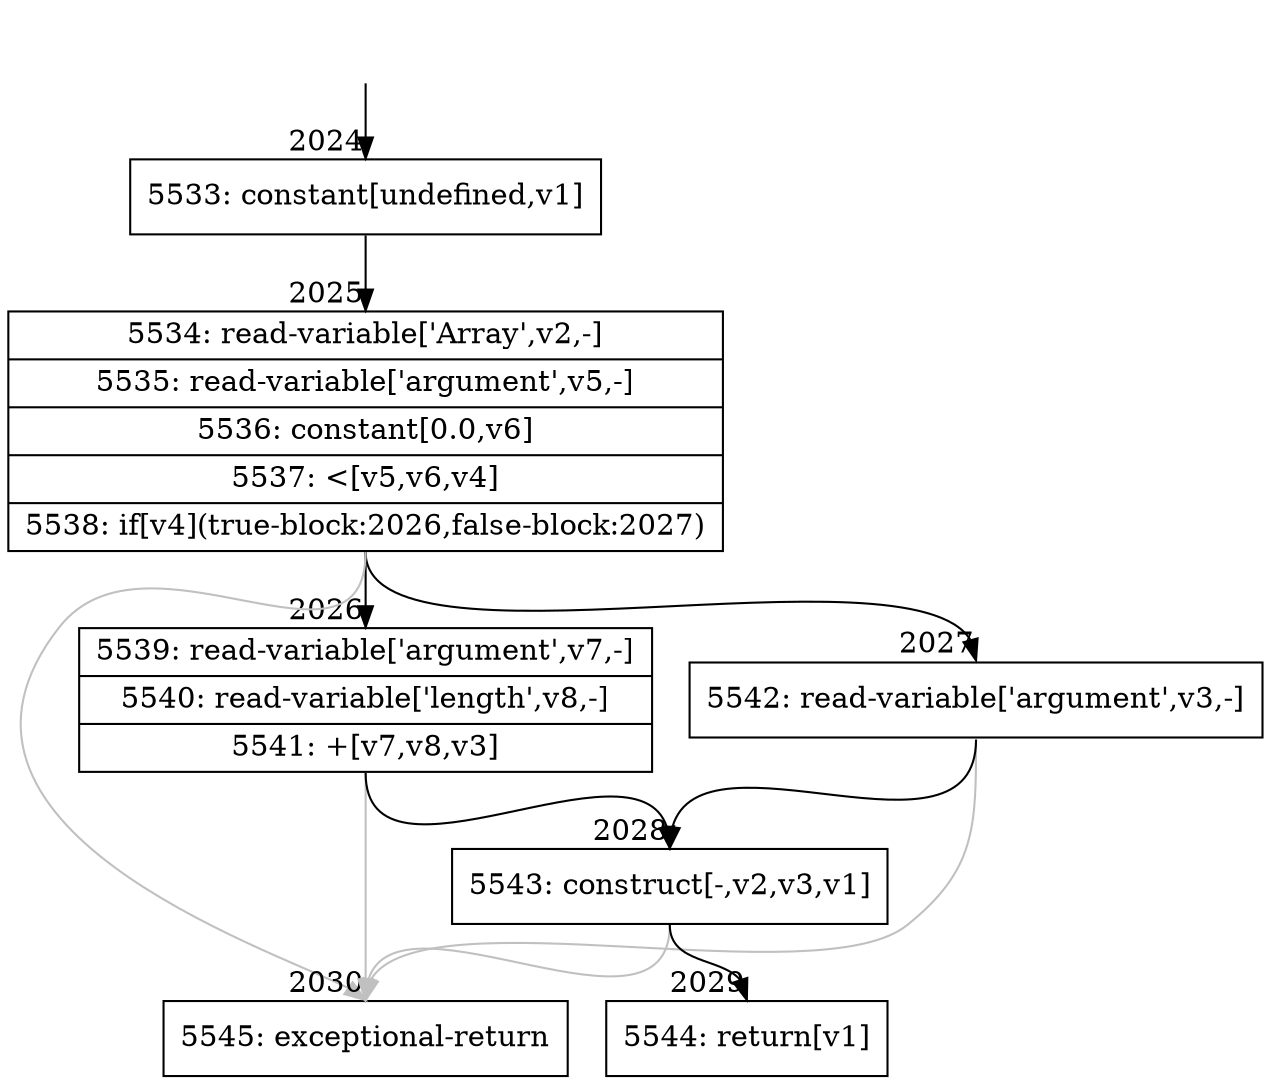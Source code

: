 digraph {
rankdir="TD"
BB_entry145[shape=none,label=""];
BB_entry145 -> BB2024 [tailport=s, headport=n, headlabel="    2024"]
BB2024 [shape=record label="{5533: constant[undefined,v1]}" ] 
BB2024 -> BB2025 [tailport=s, headport=n, headlabel="      2025"]
BB2025 [shape=record label="{5534: read-variable['Array',v2,-]|5535: read-variable['argument',v5,-]|5536: constant[0.0,v6]|5537: \<[v5,v6,v4]|5538: if[v4](true-block:2026,false-block:2027)}" ] 
BB2025 -> BB2026 [tailport=s, headport=n, headlabel="      2026"]
BB2025 -> BB2027 [tailport=s, headport=n, headlabel="      2027"]
BB2025 -> BB2030 [tailport=s, headport=n, color=gray, headlabel="      2030"]
BB2026 [shape=record label="{5539: read-variable['argument',v7,-]|5540: read-variable['length',v8,-]|5541: +[v7,v8,v3]}" ] 
BB2026 -> BB2028 [tailport=s, headport=n, headlabel="      2028"]
BB2026 -> BB2030 [tailport=s, headport=n, color=gray]
BB2027 [shape=record label="{5542: read-variable['argument',v3,-]}" ] 
BB2027 -> BB2028 [tailport=s, headport=n]
BB2027 -> BB2030 [tailport=s, headport=n, color=gray]
BB2028 [shape=record label="{5543: construct[-,v2,v3,v1]}" ] 
BB2028 -> BB2029 [tailport=s, headport=n, headlabel="      2029"]
BB2028 -> BB2030 [tailport=s, headport=n, color=gray]
BB2029 [shape=record label="{5544: return[v1]}" ] 
BB2030 [shape=record label="{5545: exceptional-return}" ] 
}
